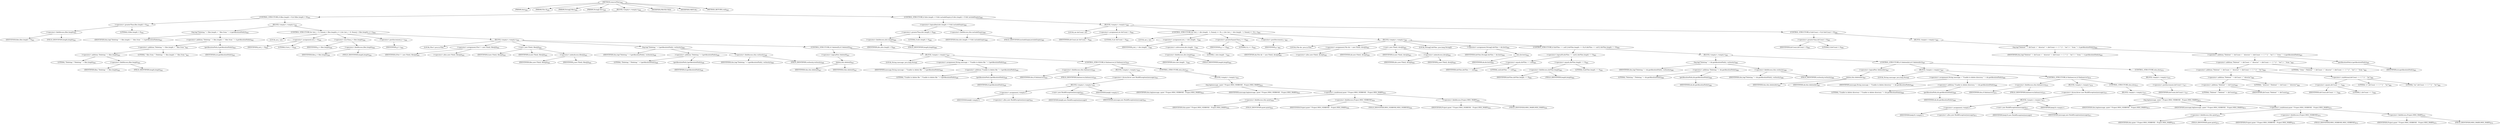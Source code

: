 digraph "removeFiles" {  
"1160" [label = <(METHOD,removeFiles)<SUB>640</SUB>> ]
"44" [label = <(PARAM,this)<SUB>640</SUB>> ]
"1161" [label = <(PARAM,File d)<SUB>640</SUB>> ]
"1162" [label = <(PARAM,String[] files)<SUB>640</SUB>> ]
"1163" [label = <(PARAM,String[] dirs)<SUB>640</SUB>> ]
"1164" [label = <(BLOCK,&lt;empty&gt;,&lt;empty&gt;)<SUB>640</SUB>> ]
"1165" [label = <(CONTROL_STRUCTURE,if (files.length &gt; 0),if (files.length &gt; 0))<SUB>641</SUB>> ]
"1166" [label = <(&lt;operator&gt;.greaterThan,files.length &gt; 0)<SUB>641</SUB>> ]
"1167" [label = <(&lt;operator&gt;.fieldAccess,files.length)<SUB>641</SUB>> ]
"1168" [label = <(IDENTIFIER,files,files.length &gt; 0)<SUB>641</SUB>> ]
"1169" [label = <(FIELD_IDENTIFIER,length,length)<SUB>641</SUB>> ]
"1170" [label = <(LITERAL,0,files.length &gt; 0)<SUB>641</SUB>> ]
"1171" [label = <(BLOCK,&lt;empty&gt;,&lt;empty&gt;)<SUB>641</SUB>> ]
"1172" [label = <(log,log(&quot;Deleting &quot; + files.length + &quot; files from &quot; + d.getAbsolutePath()))<SUB>642</SUB>> ]
"43" [label = <(IDENTIFIER,this,log(&quot;Deleting &quot; + files.length + &quot; files from &quot; + d.getAbsolutePath()))<SUB>642</SUB>> ]
"1173" [label = <(&lt;operator&gt;.addition,&quot;Deleting &quot; + files.length + &quot; files from &quot; + d.getAbsolutePath())<SUB>642</SUB>> ]
"1174" [label = <(&lt;operator&gt;.addition,&quot;Deleting &quot; + files.length + &quot; files from &quot;)<SUB>642</SUB>> ]
"1175" [label = <(&lt;operator&gt;.addition,&quot;Deleting &quot; + files.length)<SUB>642</SUB>> ]
"1176" [label = <(LITERAL,&quot;Deleting &quot;,&quot;Deleting &quot; + files.length)<SUB>642</SUB>> ]
"1177" [label = <(&lt;operator&gt;.fieldAccess,files.length)<SUB>642</SUB>> ]
"1178" [label = <(IDENTIFIER,files,&quot;Deleting &quot; + files.length)<SUB>642</SUB>> ]
"1179" [label = <(FIELD_IDENTIFIER,length,length)<SUB>642</SUB>> ]
"1180" [label = <(LITERAL,&quot; files from &quot;,&quot;Deleting &quot; + files.length + &quot; files from &quot;)<SUB>642</SUB>> ]
"1181" [label = <(getAbsolutePath,d.getAbsolutePath())<SUB>643</SUB>> ]
"1182" [label = <(IDENTIFIER,d,d.getAbsolutePath())<SUB>643</SUB>> ]
"1183" [label = <(CONTROL_STRUCTURE,for (int j = 0; Some(j &lt; files.length); j++),for (int j = 0; Some(j &lt; files.length); j++))<SUB>644</SUB>> ]
"1184" [label = <(LOCAL,int j: int)> ]
"1185" [label = <(&lt;operator&gt;.assignment,int j = 0)<SUB>644</SUB>> ]
"1186" [label = <(IDENTIFIER,j,int j = 0)<SUB>644</SUB>> ]
"1187" [label = <(LITERAL,0,int j = 0)<SUB>644</SUB>> ]
"1188" [label = <(&lt;operator&gt;.lessThan,j &lt; files.length)<SUB>644</SUB>> ]
"1189" [label = <(IDENTIFIER,j,j &lt; files.length)<SUB>644</SUB>> ]
"1190" [label = <(&lt;operator&gt;.fieldAccess,files.length)<SUB>644</SUB>> ]
"1191" [label = <(IDENTIFIER,files,j &lt; files.length)<SUB>644</SUB>> ]
"1192" [label = <(FIELD_IDENTIFIER,length,length)<SUB>644</SUB>> ]
"1193" [label = <(&lt;operator&gt;.postIncrement,j++)<SUB>644</SUB>> ]
"1194" [label = <(IDENTIFIER,j,j++)<SUB>644</SUB>> ]
"1195" [label = <(BLOCK,&lt;empty&gt;,&lt;empty&gt;)<SUB>644</SUB>> ]
"46" [label = <(LOCAL,File f: java.io.File)> ]
"1196" [label = <(&lt;operator&gt;.assignment,File f = new File(d, files[j]))<SUB>645</SUB>> ]
"1197" [label = <(IDENTIFIER,f,File f = new File(d, files[j]))<SUB>645</SUB>> ]
"1198" [label = <(&lt;operator&gt;.alloc,new File(d, files[j]))<SUB>645</SUB>> ]
"1199" [label = <(&lt;init&gt;,new File(d, files[j]))<SUB>645</SUB>> ]
"45" [label = <(IDENTIFIER,f,new File(d, files[j]))<SUB>645</SUB>> ]
"1200" [label = <(IDENTIFIER,d,new File(d, files[j]))<SUB>645</SUB>> ]
"1201" [label = <(&lt;operator&gt;.indexAccess,files[j])<SUB>645</SUB>> ]
"1202" [label = <(IDENTIFIER,files,new File(d, files[j]))<SUB>645</SUB>> ]
"1203" [label = <(IDENTIFIER,j,new File(d, files[j]))<SUB>645</SUB>> ]
"1204" [label = <(log,log(&quot;Deleting &quot; + f.getAbsolutePath(), verbosity))<SUB>646</SUB>> ]
"47" [label = <(IDENTIFIER,this,log(&quot;Deleting &quot; + f.getAbsolutePath(), verbosity))<SUB>646</SUB>> ]
"1205" [label = <(&lt;operator&gt;.addition,&quot;Deleting &quot; + f.getAbsolutePath())<SUB>646</SUB>> ]
"1206" [label = <(LITERAL,&quot;Deleting &quot;,&quot;Deleting &quot; + f.getAbsolutePath())<SUB>646</SUB>> ]
"1207" [label = <(getAbsolutePath,f.getAbsolutePath())<SUB>646</SUB>> ]
"1208" [label = <(IDENTIFIER,f,f.getAbsolutePath())<SUB>646</SUB>> ]
"1209" [label = <(&lt;operator&gt;.fieldAccess,this.verbosity)<SUB>646</SUB>> ]
"1210" [label = <(IDENTIFIER,this,log(&quot;Deleting &quot; + f.getAbsolutePath(), verbosity))<SUB>646</SUB>> ]
"1211" [label = <(FIELD_IDENTIFIER,verbosity,verbosity)<SUB>646</SUB>> ]
"1212" [label = <(CONTROL_STRUCTURE,if (!delete(f)),if (!delete(f)))<SUB>647</SUB>> ]
"1213" [label = <(&lt;operator&gt;.logicalNot,!delete(f))<SUB>647</SUB>> ]
"1214" [label = <(delete,this.delete(f))<SUB>647</SUB>> ]
"48" [label = <(IDENTIFIER,this,this.delete(f))<SUB>647</SUB>> ]
"1215" [label = <(IDENTIFIER,f,this.delete(f))<SUB>647</SUB>> ]
"1216" [label = <(BLOCK,&lt;empty&gt;,&lt;empty&gt;)<SUB>647</SUB>> ]
"1217" [label = <(LOCAL,String message: java.lang.String)> ]
"1218" [label = <(&lt;operator&gt;.assignment,String message = &quot;Unable to delete file &quot; + f.getAbsolutePath())<SUB>648</SUB>> ]
"1219" [label = <(IDENTIFIER,message,String message = &quot;Unable to delete file &quot; + f.getAbsolutePath())<SUB>648</SUB>> ]
"1220" [label = <(&lt;operator&gt;.addition,&quot;Unable to delete file &quot; + f.getAbsolutePath())<SUB>648</SUB>> ]
"1221" [label = <(LITERAL,&quot;Unable to delete file &quot;,&quot;Unable to delete file &quot; + f.getAbsolutePath())<SUB>648</SUB>> ]
"1222" [label = <(getAbsolutePath,f.getAbsolutePath())<SUB>649</SUB>> ]
"1223" [label = <(IDENTIFIER,f,f.getAbsolutePath())<SUB>649</SUB>> ]
"1224" [label = <(CONTROL_STRUCTURE,if (failonerror),if (failonerror))<SUB>650</SUB>> ]
"1225" [label = <(&lt;operator&gt;.fieldAccess,this.failonerror)<SUB>650</SUB>> ]
"1226" [label = <(IDENTIFIER,this,if (failonerror))<SUB>650</SUB>> ]
"1227" [label = <(FIELD_IDENTIFIER,failonerror,failonerror)<SUB>650</SUB>> ]
"1228" [label = <(BLOCK,&lt;empty&gt;,&lt;empty&gt;)<SUB>650</SUB>> ]
"1229" [label = <(&lt;operator&gt;.throw,throw new BuildException(message);)<SUB>651</SUB>> ]
"1230" [label = <(BLOCK,&lt;empty&gt;,&lt;empty&gt;)<SUB>651</SUB>> ]
"1231" [label = <(&lt;operator&gt;.assignment,&lt;empty&gt;)> ]
"1232" [label = <(IDENTIFIER,$obj8,&lt;empty&gt;)> ]
"1233" [label = <(&lt;operator&gt;.alloc,new BuildException(message))<SUB>651</SUB>> ]
"1234" [label = <(&lt;init&gt;,new BuildException(message))<SUB>651</SUB>> ]
"1235" [label = <(IDENTIFIER,$obj8,new BuildException(message))> ]
"1236" [label = <(IDENTIFIER,message,new BuildException(message))<SUB>651</SUB>> ]
"1237" [label = <(IDENTIFIER,$obj8,&lt;empty&gt;)> ]
"1238" [label = <(CONTROL_STRUCTURE,else,else)<SUB>652</SUB>> ]
"1239" [label = <(BLOCK,&lt;empty&gt;,&lt;empty&gt;)<SUB>652</SUB>> ]
"1240" [label = <(log,log(message, quiet ? Project.MSG_VERBOSE : Project.MSG_WARN))<SUB>653</SUB>> ]
"49" [label = <(IDENTIFIER,this,log(message, quiet ? Project.MSG_VERBOSE : Project.MSG_WARN))<SUB>653</SUB>> ]
"1241" [label = <(IDENTIFIER,message,log(message, quiet ? Project.MSG_VERBOSE : Project.MSG_WARN))<SUB>653</SUB>> ]
"1242" [label = <(&lt;operator&gt;.conditional,quiet ? Project.MSG_VERBOSE : Project.MSG_WARN)<SUB>654</SUB>> ]
"1243" [label = <(&lt;operator&gt;.fieldAccess,this.quiet)<SUB>654</SUB>> ]
"1244" [label = <(IDENTIFIER,this,quiet ? Project.MSG_VERBOSE : Project.MSG_WARN)<SUB>654</SUB>> ]
"1245" [label = <(FIELD_IDENTIFIER,quiet,quiet)<SUB>654</SUB>> ]
"1246" [label = <(&lt;operator&gt;.fieldAccess,Project.MSG_VERBOSE)<SUB>654</SUB>> ]
"1247" [label = <(IDENTIFIER,Project,quiet ? Project.MSG_VERBOSE : Project.MSG_WARN)<SUB>654</SUB>> ]
"1248" [label = <(FIELD_IDENTIFIER,MSG_VERBOSE,MSG_VERBOSE)<SUB>654</SUB>> ]
"1249" [label = <(&lt;operator&gt;.fieldAccess,Project.MSG_WARN)<SUB>654</SUB>> ]
"1250" [label = <(IDENTIFIER,Project,quiet ? Project.MSG_VERBOSE : Project.MSG_WARN)<SUB>654</SUB>> ]
"1251" [label = <(FIELD_IDENTIFIER,MSG_WARN,MSG_WARN)<SUB>654</SUB>> ]
"1252" [label = <(CONTROL_STRUCTURE,if (dirs.length &gt; 0 &amp;&amp; includeEmpty),if (dirs.length &gt; 0 &amp;&amp; includeEmpty))<SUB>660</SUB>> ]
"1253" [label = <(&lt;operator&gt;.logicalAnd,dirs.length &gt; 0 &amp;&amp; includeEmpty)<SUB>660</SUB>> ]
"1254" [label = <(&lt;operator&gt;.greaterThan,dirs.length &gt; 0)<SUB>660</SUB>> ]
"1255" [label = <(&lt;operator&gt;.fieldAccess,dirs.length)<SUB>660</SUB>> ]
"1256" [label = <(IDENTIFIER,dirs,dirs.length &gt; 0)<SUB>660</SUB>> ]
"1257" [label = <(FIELD_IDENTIFIER,length,length)<SUB>660</SUB>> ]
"1258" [label = <(LITERAL,0,dirs.length &gt; 0)<SUB>660</SUB>> ]
"1259" [label = <(&lt;operator&gt;.fieldAccess,this.includeEmpty)<SUB>660</SUB>> ]
"1260" [label = <(IDENTIFIER,this,dirs.length &gt; 0 &amp;&amp; includeEmpty)<SUB>660</SUB>> ]
"1261" [label = <(FIELD_IDENTIFIER,includeEmpty,includeEmpty)<SUB>660</SUB>> ]
"1262" [label = <(BLOCK,&lt;empty&gt;,&lt;empty&gt;)<SUB>660</SUB>> ]
"1263" [label = <(LOCAL,int dirCount: int)> ]
"1264" [label = <(&lt;operator&gt;.assignment,int dirCount = 0)<SUB>661</SUB>> ]
"1265" [label = <(IDENTIFIER,dirCount,int dirCount = 0)<SUB>661</SUB>> ]
"1266" [label = <(LITERAL,0,int dirCount = 0)<SUB>661</SUB>> ]
"1267" [label = <(CONTROL_STRUCTURE,for (int j = dirs.length - 1; Some(j &gt;= 0); j--),for (int j = dirs.length - 1; Some(j &gt;= 0); j--))<SUB>662</SUB>> ]
"1268" [label = <(LOCAL,int j: int)> ]
"1269" [label = <(&lt;operator&gt;.assignment,int j = dirs.length - 1)<SUB>662</SUB>> ]
"1270" [label = <(IDENTIFIER,j,int j = dirs.length - 1)<SUB>662</SUB>> ]
"1271" [label = <(&lt;operator&gt;.subtraction,dirs.length - 1)<SUB>662</SUB>> ]
"1272" [label = <(&lt;operator&gt;.fieldAccess,dirs.length)<SUB>662</SUB>> ]
"1273" [label = <(IDENTIFIER,dirs,dirs.length - 1)<SUB>662</SUB>> ]
"1274" [label = <(FIELD_IDENTIFIER,length,length)<SUB>662</SUB>> ]
"1275" [label = <(LITERAL,1,dirs.length - 1)<SUB>662</SUB>> ]
"1276" [label = <(&lt;operator&gt;.greaterEqualsThan,j &gt;= 0)<SUB>662</SUB>> ]
"1277" [label = <(IDENTIFIER,j,j &gt;= 0)<SUB>662</SUB>> ]
"1278" [label = <(LITERAL,0,j &gt;= 0)<SUB>662</SUB>> ]
"1279" [label = <(&lt;operator&gt;.postDecrement,j--)<SUB>662</SUB>> ]
"1280" [label = <(IDENTIFIER,j,j--)<SUB>662</SUB>> ]
"1281" [label = <(BLOCK,&lt;empty&gt;,&lt;empty&gt;)<SUB>662</SUB>> ]
"51" [label = <(LOCAL,File dir: java.io.File)> ]
"1282" [label = <(&lt;operator&gt;.assignment,File dir = new File(d, dirs[j]))<SUB>663</SUB>> ]
"1283" [label = <(IDENTIFIER,dir,File dir = new File(d, dirs[j]))<SUB>663</SUB>> ]
"1284" [label = <(&lt;operator&gt;.alloc,new File(d, dirs[j]))<SUB>663</SUB>> ]
"1285" [label = <(&lt;init&gt;,new File(d, dirs[j]))<SUB>663</SUB>> ]
"50" [label = <(IDENTIFIER,dir,new File(d, dirs[j]))<SUB>663</SUB>> ]
"1286" [label = <(IDENTIFIER,d,new File(d, dirs[j]))<SUB>663</SUB>> ]
"1287" [label = <(&lt;operator&gt;.indexAccess,dirs[j])<SUB>663</SUB>> ]
"1288" [label = <(IDENTIFIER,dirs,new File(d, dirs[j]))<SUB>663</SUB>> ]
"1289" [label = <(IDENTIFIER,j,new File(d, dirs[j]))<SUB>663</SUB>> ]
"1290" [label = <(LOCAL,String[] dirFiles: java.lang.String[])> ]
"1291" [label = <(&lt;operator&gt;.assignment,String[] dirFiles = dir.list())<SUB>664</SUB>> ]
"1292" [label = <(IDENTIFIER,dirFiles,String[] dirFiles = dir.list())<SUB>664</SUB>> ]
"1293" [label = <(list,dir.list())<SUB>664</SUB>> ]
"1294" [label = <(IDENTIFIER,dir,dir.list())<SUB>664</SUB>> ]
"1295" [label = <(CONTROL_STRUCTURE,if (dirFiles == null || dirFiles.length == 0),if (dirFiles == null || dirFiles.length == 0))<SUB>665</SUB>> ]
"1296" [label = <(&lt;operator&gt;.logicalOr,dirFiles == null || dirFiles.length == 0)<SUB>665</SUB>> ]
"1297" [label = <(&lt;operator&gt;.equals,dirFiles == null)<SUB>665</SUB>> ]
"1298" [label = <(IDENTIFIER,dirFiles,dirFiles == null)<SUB>665</SUB>> ]
"1299" [label = <(LITERAL,null,dirFiles == null)<SUB>665</SUB>> ]
"1300" [label = <(&lt;operator&gt;.equals,dirFiles.length == 0)<SUB>665</SUB>> ]
"1301" [label = <(&lt;operator&gt;.fieldAccess,dirFiles.length)<SUB>665</SUB>> ]
"1302" [label = <(IDENTIFIER,dirFiles,dirFiles.length == 0)<SUB>665</SUB>> ]
"1303" [label = <(FIELD_IDENTIFIER,length,length)<SUB>665</SUB>> ]
"1304" [label = <(LITERAL,0,dirFiles.length == 0)<SUB>665</SUB>> ]
"1305" [label = <(BLOCK,&lt;empty&gt;,&lt;empty&gt;)<SUB>665</SUB>> ]
"1306" [label = <(log,log(&quot;Deleting &quot; + dir.getAbsolutePath(), verbosity))<SUB>666</SUB>> ]
"52" [label = <(IDENTIFIER,this,log(&quot;Deleting &quot; + dir.getAbsolutePath(), verbosity))<SUB>666</SUB>> ]
"1307" [label = <(&lt;operator&gt;.addition,&quot;Deleting &quot; + dir.getAbsolutePath())<SUB>666</SUB>> ]
"1308" [label = <(LITERAL,&quot;Deleting &quot;,&quot;Deleting &quot; + dir.getAbsolutePath())<SUB>666</SUB>> ]
"1309" [label = <(getAbsolutePath,dir.getAbsolutePath())<SUB>666</SUB>> ]
"1310" [label = <(IDENTIFIER,dir,dir.getAbsolutePath())<SUB>666</SUB>> ]
"1311" [label = <(&lt;operator&gt;.fieldAccess,this.verbosity)<SUB>666</SUB>> ]
"1312" [label = <(IDENTIFIER,this,log(&quot;Deleting &quot; + dir.getAbsolutePath(), verbosity))<SUB>666</SUB>> ]
"1313" [label = <(FIELD_IDENTIFIER,verbosity,verbosity)<SUB>666</SUB>> ]
"1314" [label = <(CONTROL_STRUCTURE,if (!delete(dir)),if (!delete(dir)))<SUB>667</SUB>> ]
"1315" [label = <(&lt;operator&gt;.logicalNot,!delete(dir))<SUB>667</SUB>> ]
"1316" [label = <(delete,this.delete(dir))<SUB>667</SUB>> ]
"53" [label = <(IDENTIFIER,this,this.delete(dir))<SUB>667</SUB>> ]
"1317" [label = <(IDENTIFIER,dir,this.delete(dir))<SUB>667</SUB>> ]
"1318" [label = <(BLOCK,&lt;empty&gt;,&lt;empty&gt;)<SUB>667</SUB>> ]
"1319" [label = <(LOCAL,String message: java.lang.String)> ]
"1320" [label = <(&lt;operator&gt;.assignment,String message = &quot;Unable to delete directory &quot; + dir.getAbsolutePath())<SUB>668</SUB>> ]
"1321" [label = <(IDENTIFIER,message,String message = &quot;Unable to delete directory &quot; + dir.getAbsolutePath())<SUB>668</SUB>> ]
"1322" [label = <(&lt;operator&gt;.addition,&quot;Unable to delete directory &quot; + dir.getAbsolutePath())<SUB>668</SUB>> ]
"1323" [label = <(LITERAL,&quot;Unable to delete directory &quot;,&quot;Unable to delete directory &quot; + dir.getAbsolutePath())<SUB>668</SUB>> ]
"1324" [label = <(getAbsolutePath,dir.getAbsolutePath())<SUB>669</SUB>> ]
"1325" [label = <(IDENTIFIER,dir,dir.getAbsolutePath())<SUB>669</SUB>> ]
"1326" [label = <(CONTROL_STRUCTURE,if (failonerror),if (failonerror))<SUB>670</SUB>> ]
"1327" [label = <(&lt;operator&gt;.fieldAccess,this.failonerror)<SUB>670</SUB>> ]
"1328" [label = <(IDENTIFIER,this,if (failonerror))<SUB>670</SUB>> ]
"1329" [label = <(FIELD_IDENTIFIER,failonerror,failonerror)<SUB>670</SUB>> ]
"1330" [label = <(BLOCK,&lt;empty&gt;,&lt;empty&gt;)<SUB>670</SUB>> ]
"1331" [label = <(&lt;operator&gt;.throw,throw new BuildException(message);)<SUB>671</SUB>> ]
"1332" [label = <(BLOCK,&lt;empty&gt;,&lt;empty&gt;)<SUB>671</SUB>> ]
"1333" [label = <(&lt;operator&gt;.assignment,&lt;empty&gt;)> ]
"1334" [label = <(IDENTIFIER,$obj10,&lt;empty&gt;)> ]
"1335" [label = <(&lt;operator&gt;.alloc,new BuildException(message))<SUB>671</SUB>> ]
"1336" [label = <(&lt;init&gt;,new BuildException(message))<SUB>671</SUB>> ]
"1337" [label = <(IDENTIFIER,$obj10,new BuildException(message))> ]
"1338" [label = <(IDENTIFIER,message,new BuildException(message))<SUB>671</SUB>> ]
"1339" [label = <(IDENTIFIER,$obj10,&lt;empty&gt;)> ]
"1340" [label = <(CONTROL_STRUCTURE,else,else)<SUB>672</SUB>> ]
"1341" [label = <(BLOCK,&lt;empty&gt;,&lt;empty&gt;)<SUB>672</SUB>> ]
"1342" [label = <(log,log(message, quiet ? Project.MSG_VERBOSE : Project.MSG_WARN))<SUB>673</SUB>> ]
"54" [label = <(IDENTIFIER,this,log(message, quiet ? Project.MSG_VERBOSE : Project.MSG_WARN))<SUB>673</SUB>> ]
"1343" [label = <(IDENTIFIER,message,log(message, quiet ? Project.MSG_VERBOSE : Project.MSG_WARN))<SUB>673</SUB>> ]
"1344" [label = <(&lt;operator&gt;.conditional,quiet ? Project.MSG_VERBOSE : Project.MSG_WARN)<SUB>674</SUB>> ]
"1345" [label = <(&lt;operator&gt;.fieldAccess,this.quiet)<SUB>674</SUB>> ]
"1346" [label = <(IDENTIFIER,this,quiet ? Project.MSG_VERBOSE : Project.MSG_WARN)<SUB>674</SUB>> ]
"1347" [label = <(FIELD_IDENTIFIER,quiet,quiet)<SUB>674</SUB>> ]
"1348" [label = <(&lt;operator&gt;.fieldAccess,Project.MSG_VERBOSE)<SUB>674</SUB>> ]
"1349" [label = <(IDENTIFIER,Project,quiet ? Project.MSG_VERBOSE : Project.MSG_WARN)<SUB>674</SUB>> ]
"1350" [label = <(FIELD_IDENTIFIER,MSG_VERBOSE,MSG_VERBOSE)<SUB>674</SUB>> ]
"1351" [label = <(&lt;operator&gt;.fieldAccess,Project.MSG_WARN)<SUB>674</SUB>> ]
"1352" [label = <(IDENTIFIER,Project,quiet ? Project.MSG_VERBOSE : Project.MSG_WARN)<SUB>674</SUB>> ]
"1353" [label = <(FIELD_IDENTIFIER,MSG_WARN,MSG_WARN)<SUB>674</SUB>> ]
"1354" [label = <(CONTROL_STRUCTURE,else,else)<SUB>676</SUB>> ]
"1355" [label = <(BLOCK,&lt;empty&gt;,&lt;empty&gt;)<SUB>676</SUB>> ]
"1356" [label = <(&lt;operator&gt;.postIncrement,dirCount++)<SUB>677</SUB>> ]
"1357" [label = <(IDENTIFIER,dirCount,dirCount++)<SUB>677</SUB>> ]
"1358" [label = <(CONTROL_STRUCTURE,if (dirCount &gt; 0),if (dirCount &gt; 0))<SUB>682</SUB>> ]
"1359" [label = <(&lt;operator&gt;.greaterThan,dirCount &gt; 0)<SUB>682</SUB>> ]
"1360" [label = <(IDENTIFIER,dirCount,dirCount &gt; 0)<SUB>682</SUB>> ]
"1361" [label = <(LITERAL,0,dirCount &gt; 0)<SUB>682</SUB>> ]
"1362" [label = <(BLOCK,&lt;empty&gt;,&lt;empty&gt;)<SUB>682</SUB>> ]
"1363" [label = <(log,log(&quot;Deleted &quot; + dirCount + &quot; director&quot; + (dirCount == 1 ? &quot;y&quot; : &quot;ies&quot;) + &quot; from &quot; + d.getAbsolutePath()))<SUB>683</SUB>> ]
"55" [label = <(IDENTIFIER,this,log(&quot;Deleted &quot; + dirCount + &quot; director&quot; + (dirCount == 1 ? &quot;y&quot; : &quot;ies&quot;) + &quot; from &quot; + d.getAbsolutePath()))<SUB>683</SUB>> ]
"1364" [label = <(&lt;operator&gt;.addition,&quot;Deleted &quot; + dirCount + &quot; director&quot; + (dirCount == 1 ? &quot;y&quot; : &quot;ies&quot;) + &quot; from &quot; + d.getAbsolutePath())<SUB>683</SUB>> ]
"1365" [label = <(&lt;operator&gt;.addition,&quot;Deleted &quot; + dirCount + &quot; director&quot; + (dirCount == 1 ? &quot;y&quot; : &quot;ies&quot;) + &quot; from &quot;)<SUB>683</SUB>> ]
"1366" [label = <(&lt;operator&gt;.addition,&quot;Deleted &quot; + dirCount + &quot; director&quot; + (dirCount == 1 ? &quot;y&quot; : &quot;ies&quot;))<SUB>683</SUB>> ]
"1367" [label = <(&lt;operator&gt;.addition,&quot;Deleted &quot; + dirCount + &quot; director&quot;)<SUB>683</SUB>> ]
"1368" [label = <(&lt;operator&gt;.addition,&quot;Deleted &quot; + dirCount)<SUB>683</SUB>> ]
"1369" [label = <(LITERAL,&quot;Deleted &quot;,&quot;Deleted &quot; + dirCount)<SUB>683</SUB>> ]
"1370" [label = <(IDENTIFIER,dirCount,&quot;Deleted &quot; + dirCount)<SUB>683</SUB>> ]
"1371" [label = <(LITERAL,&quot; director&quot;,&quot;Deleted &quot; + dirCount + &quot; director&quot;)<SUB>683</SUB>> ]
"1372" [label = <(&lt;operator&gt;.conditional,dirCount == 1 ? &quot;y&quot; : &quot;ies&quot;)<SUB>684</SUB>> ]
"1373" [label = <(&lt;operator&gt;.equals,dirCount == 1)<SUB>684</SUB>> ]
"1374" [label = <(IDENTIFIER,dirCount,dirCount == 1)<SUB>684</SUB>> ]
"1375" [label = <(LITERAL,1,dirCount == 1)<SUB>684</SUB>> ]
"1376" [label = <(LITERAL,&quot;y&quot;,dirCount == 1 ? &quot;y&quot; : &quot;ies&quot;)<SUB>684</SUB>> ]
"1377" [label = <(LITERAL,&quot;ies&quot;,dirCount == 1 ? &quot;y&quot; : &quot;ies&quot;)<SUB>684</SUB>> ]
"1378" [label = <(LITERAL,&quot; from &quot;,&quot;Deleted &quot; + dirCount + &quot; director&quot; + (dirCount == 1 ? &quot;y&quot; : &quot;ies&quot;) + &quot; from &quot;)<SUB>685</SUB>> ]
"1379" [label = <(getAbsolutePath,d.getAbsolutePath())<SUB>685</SUB>> ]
"1380" [label = <(IDENTIFIER,d,d.getAbsolutePath())<SUB>685</SUB>> ]
"1381" [label = <(MODIFIER,PROTECTED)> ]
"1382" [label = <(MODIFIER,VIRTUAL)> ]
"1383" [label = <(METHOD_RETURN,void)<SUB>640</SUB>> ]
  "1160" -> "44" 
  "1160" -> "1161" 
  "1160" -> "1162" 
  "1160" -> "1163" 
  "1160" -> "1164" 
  "1160" -> "1381" 
  "1160" -> "1382" 
  "1160" -> "1383" 
  "1164" -> "1165" 
  "1164" -> "1252" 
  "1165" -> "1166" 
  "1165" -> "1171" 
  "1166" -> "1167" 
  "1166" -> "1170" 
  "1167" -> "1168" 
  "1167" -> "1169" 
  "1171" -> "1172" 
  "1171" -> "1183" 
  "1172" -> "43" 
  "1172" -> "1173" 
  "1173" -> "1174" 
  "1173" -> "1181" 
  "1174" -> "1175" 
  "1174" -> "1180" 
  "1175" -> "1176" 
  "1175" -> "1177" 
  "1177" -> "1178" 
  "1177" -> "1179" 
  "1181" -> "1182" 
  "1183" -> "1184" 
  "1183" -> "1185" 
  "1183" -> "1188" 
  "1183" -> "1193" 
  "1183" -> "1195" 
  "1185" -> "1186" 
  "1185" -> "1187" 
  "1188" -> "1189" 
  "1188" -> "1190" 
  "1190" -> "1191" 
  "1190" -> "1192" 
  "1193" -> "1194" 
  "1195" -> "46" 
  "1195" -> "1196" 
  "1195" -> "1199" 
  "1195" -> "1204" 
  "1195" -> "1212" 
  "1196" -> "1197" 
  "1196" -> "1198" 
  "1199" -> "45" 
  "1199" -> "1200" 
  "1199" -> "1201" 
  "1201" -> "1202" 
  "1201" -> "1203" 
  "1204" -> "47" 
  "1204" -> "1205" 
  "1204" -> "1209" 
  "1205" -> "1206" 
  "1205" -> "1207" 
  "1207" -> "1208" 
  "1209" -> "1210" 
  "1209" -> "1211" 
  "1212" -> "1213" 
  "1212" -> "1216" 
  "1213" -> "1214" 
  "1214" -> "48" 
  "1214" -> "1215" 
  "1216" -> "1217" 
  "1216" -> "1218" 
  "1216" -> "1224" 
  "1218" -> "1219" 
  "1218" -> "1220" 
  "1220" -> "1221" 
  "1220" -> "1222" 
  "1222" -> "1223" 
  "1224" -> "1225" 
  "1224" -> "1228" 
  "1224" -> "1238" 
  "1225" -> "1226" 
  "1225" -> "1227" 
  "1228" -> "1229" 
  "1229" -> "1230" 
  "1230" -> "1231" 
  "1230" -> "1234" 
  "1230" -> "1237" 
  "1231" -> "1232" 
  "1231" -> "1233" 
  "1234" -> "1235" 
  "1234" -> "1236" 
  "1238" -> "1239" 
  "1239" -> "1240" 
  "1240" -> "49" 
  "1240" -> "1241" 
  "1240" -> "1242" 
  "1242" -> "1243" 
  "1242" -> "1246" 
  "1242" -> "1249" 
  "1243" -> "1244" 
  "1243" -> "1245" 
  "1246" -> "1247" 
  "1246" -> "1248" 
  "1249" -> "1250" 
  "1249" -> "1251" 
  "1252" -> "1253" 
  "1252" -> "1262" 
  "1253" -> "1254" 
  "1253" -> "1259" 
  "1254" -> "1255" 
  "1254" -> "1258" 
  "1255" -> "1256" 
  "1255" -> "1257" 
  "1259" -> "1260" 
  "1259" -> "1261" 
  "1262" -> "1263" 
  "1262" -> "1264" 
  "1262" -> "1267" 
  "1262" -> "1358" 
  "1264" -> "1265" 
  "1264" -> "1266" 
  "1267" -> "1268" 
  "1267" -> "1269" 
  "1267" -> "1276" 
  "1267" -> "1279" 
  "1267" -> "1281" 
  "1269" -> "1270" 
  "1269" -> "1271" 
  "1271" -> "1272" 
  "1271" -> "1275" 
  "1272" -> "1273" 
  "1272" -> "1274" 
  "1276" -> "1277" 
  "1276" -> "1278" 
  "1279" -> "1280" 
  "1281" -> "51" 
  "1281" -> "1282" 
  "1281" -> "1285" 
  "1281" -> "1290" 
  "1281" -> "1291" 
  "1281" -> "1295" 
  "1282" -> "1283" 
  "1282" -> "1284" 
  "1285" -> "50" 
  "1285" -> "1286" 
  "1285" -> "1287" 
  "1287" -> "1288" 
  "1287" -> "1289" 
  "1291" -> "1292" 
  "1291" -> "1293" 
  "1293" -> "1294" 
  "1295" -> "1296" 
  "1295" -> "1305" 
  "1296" -> "1297" 
  "1296" -> "1300" 
  "1297" -> "1298" 
  "1297" -> "1299" 
  "1300" -> "1301" 
  "1300" -> "1304" 
  "1301" -> "1302" 
  "1301" -> "1303" 
  "1305" -> "1306" 
  "1305" -> "1314" 
  "1306" -> "52" 
  "1306" -> "1307" 
  "1306" -> "1311" 
  "1307" -> "1308" 
  "1307" -> "1309" 
  "1309" -> "1310" 
  "1311" -> "1312" 
  "1311" -> "1313" 
  "1314" -> "1315" 
  "1314" -> "1318" 
  "1314" -> "1354" 
  "1315" -> "1316" 
  "1316" -> "53" 
  "1316" -> "1317" 
  "1318" -> "1319" 
  "1318" -> "1320" 
  "1318" -> "1326" 
  "1320" -> "1321" 
  "1320" -> "1322" 
  "1322" -> "1323" 
  "1322" -> "1324" 
  "1324" -> "1325" 
  "1326" -> "1327" 
  "1326" -> "1330" 
  "1326" -> "1340" 
  "1327" -> "1328" 
  "1327" -> "1329" 
  "1330" -> "1331" 
  "1331" -> "1332" 
  "1332" -> "1333" 
  "1332" -> "1336" 
  "1332" -> "1339" 
  "1333" -> "1334" 
  "1333" -> "1335" 
  "1336" -> "1337" 
  "1336" -> "1338" 
  "1340" -> "1341" 
  "1341" -> "1342" 
  "1342" -> "54" 
  "1342" -> "1343" 
  "1342" -> "1344" 
  "1344" -> "1345" 
  "1344" -> "1348" 
  "1344" -> "1351" 
  "1345" -> "1346" 
  "1345" -> "1347" 
  "1348" -> "1349" 
  "1348" -> "1350" 
  "1351" -> "1352" 
  "1351" -> "1353" 
  "1354" -> "1355" 
  "1355" -> "1356" 
  "1356" -> "1357" 
  "1358" -> "1359" 
  "1358" -> "1362" 
  "1359" -> "1360" 
  "1359" -> "1361" 
  "1362" -> "1363" 
  "1363" -> "55" 
  "1363" -> "1364" 
  "1364" -> "1365" 
  "1364" -> "1379" 
  "1365" -> "1366" 
  "1365" -> "1378" 
  "1366" -> "1367" 
  "1366" -> "1372" 
  "1367" -> "1368" 
  "1367" -> "1371" 
  "1368" -> "1369" 
  "1368" -> "1370" 
  "1372" -> "1373" 
  "1372" -> "1376" 
  "1372" -> "1377" 
  "1373" -> "1374" 
  "1373" -> "1375" 
  "1379" -> "1380" 
}
